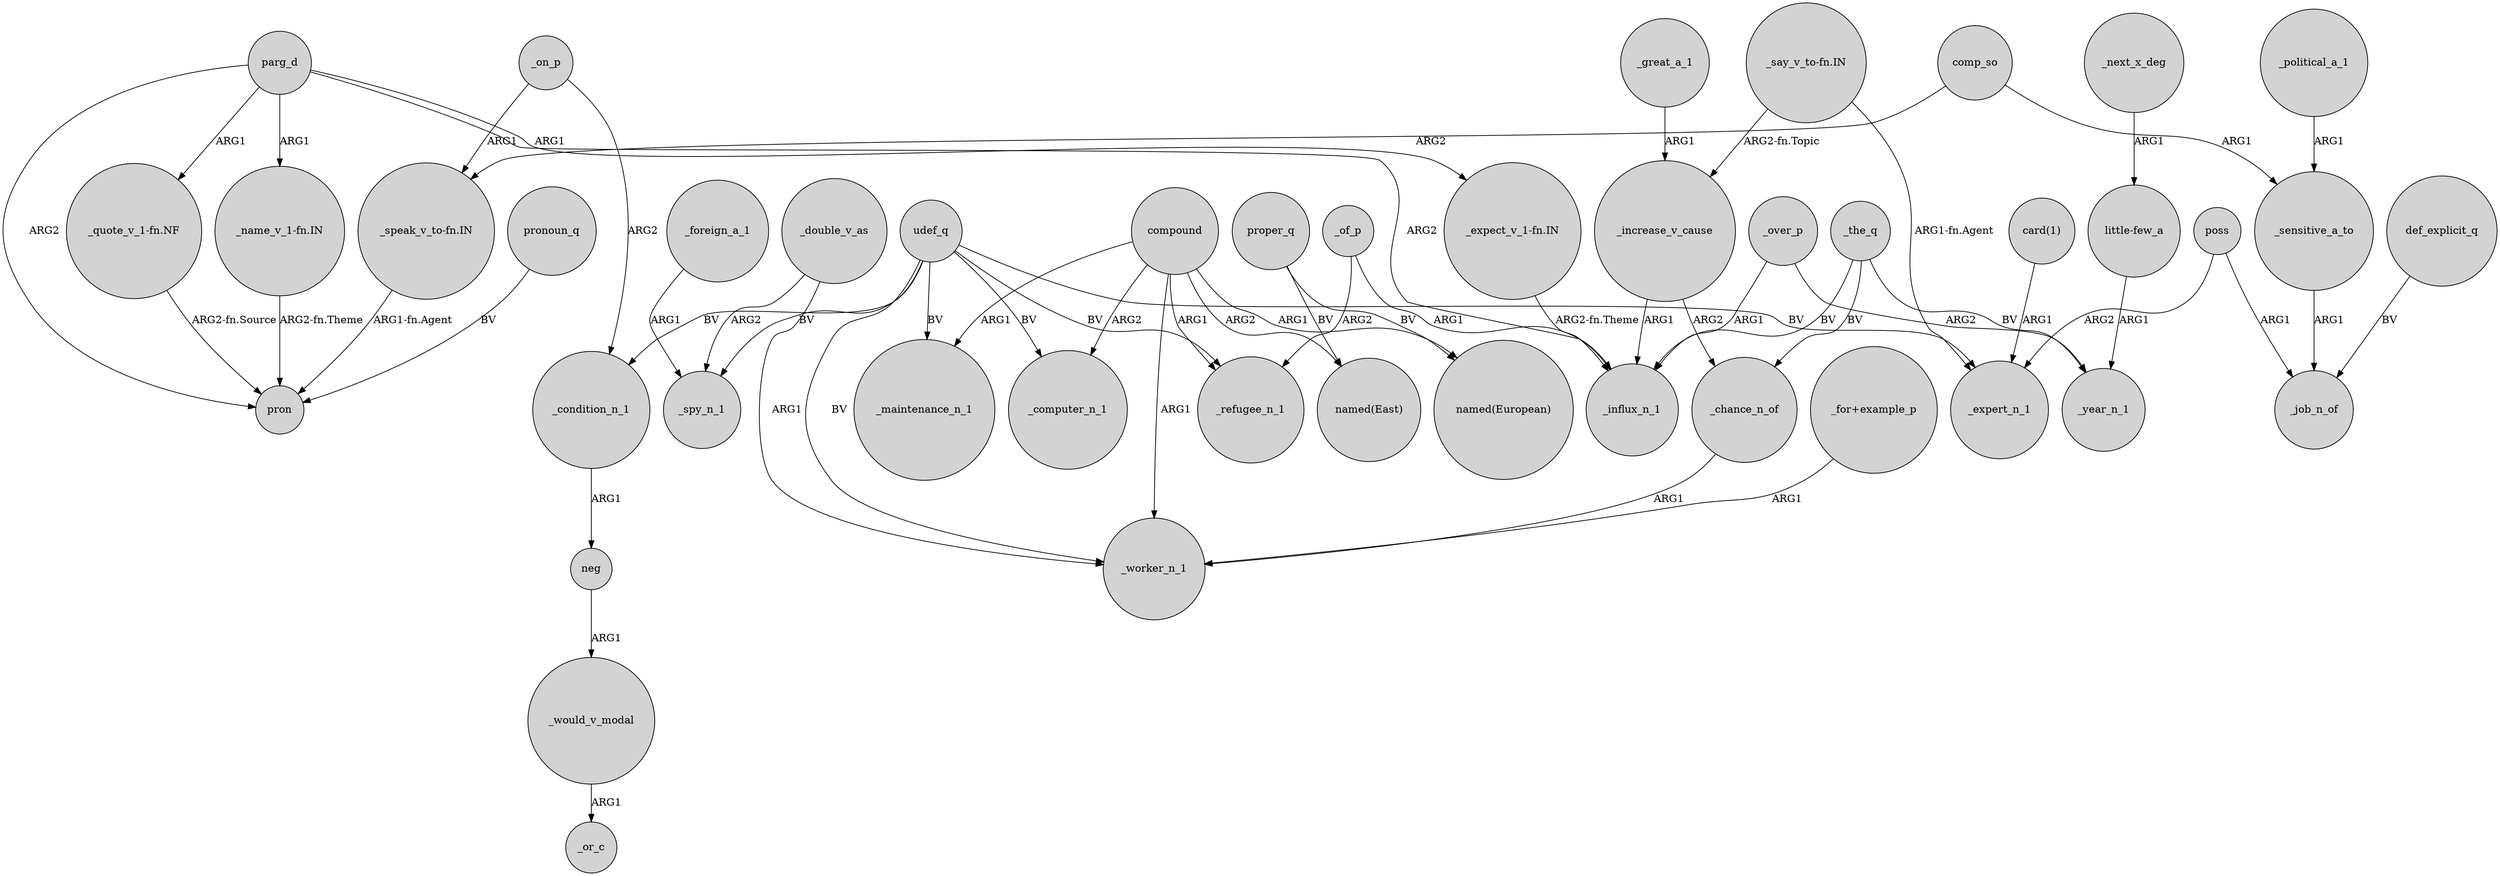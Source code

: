 digraph {
	node [shape=circle style=filled]
	"_quote_v_1-fn.NF" -> pron [label="ARG2-fn.Source"]
	_political_a_1 -> _sensitive_a_to [label=ARG1]
	udef_q -> _spy_n_1 [label=BV]
	compound -> _maintenance_n_1 [label=ARG1]
	neg -> _would_v_modal [label=ARG1]
	compound -> _refugee_n_1 [label=ARG1]
	_would_v_modal -> _or_c [label=ARG1]
	udef_q -> _worker_n_1 [label=BV]
	"card(1)" -> _expert_n_1 [label=ARG1]
	"_speak_v_to-fn.IN" -> pron [label="ARG1-fn.Agent"]
	_of_p -> _influx_n_1 [label=ARG1]
	"_say_v_to-fn.IN" -> _increase_v_cause [label="ARG2-fn.Topic"]
	_chance_n_of -> _worker_n_1 [label=ARG1]
	_on_p -> _condition_n_1 [label=ARG2]
	"_expect_v_1-fn.IN" -> _influx_n_1 [label="ARG2-fn.Theme"]
	_double_v_as -> _worker_n_1 [label=ARG1]
	comp_so -> "_speak_v_to-fn.IN" [label=ARG2]
	_on_p -> "_speak_v_to-fn.IN" [label=ARG1]
	parg_d -> _influx_n_1 [label=ARG2]
	_great_a_1 -> _increase_v_cause [label=ARG1]
	udef_q -> _computer_n_1 [label=BV]
	compound -> _computer_n_1 [label=ARG2]
	parg_d -> pron [label=ARG2]
	parg_d -> "_quote_v_1-fn.NF" [label=ARG1]
	_increase_v_cause -> _influx_n_1 [label=ARG1]
	_next_x_deg -> "little-few_a" [label=ARG1]
	udef_q -> _condition_n_1 [label=BV]
	pronoun_q -> pron [label=BV]
	_over_p -> _influx_n_1 [label=ARG1]
	_of_p -> _refugee_n_1 [label=ARG2]
	comp_so -> _sensitive_a_to [label=ARG1]
	udef_q -> _expert_n_1 [label=BV]
	poss -> _job_n_of [label=ARG1]
	_the_q -> _influx_n_1 [label=BV]
	_sensitive_a_to -> _job_n_of [label=ARG1]
	def_explicit_q -> _job_n_of [label=BV]
	"_say_v_to-fn.IN" -> _expert_n_1 [label="ARG1-fn.Agent"]
	parg_d -> "_expect_v_1-fn.IN" [label=ARG1]
	poss -> _expert_n_1 [label=ARG2]
	compound -> "named(European)" [label=ARG1]
	"little-few_a" -> _year_n_1 [label=ARG1]
	udef_q -> _maintenance_n_1 [label=BV]
	"_for+example_p" -> _worker_n_1 [label=ARG1]
	_the_q -> _year_n_1 [label=BV]
	_increase_v_cause -> _chance_n_of [label=ARG2]
	_over_p -> _year_n_1 [label=ARG2]
	_foreign_a_1 -> _spy_n_1 [label=ARG1]
	_double_v_as -> _spy_n_1 [label=ARG2]
	compound -> _worker_n_1 [label=ARG1]
	proper_q -> "named(European)" [label=BV]
	udef_q -> _refugee_n_1 [label=BV]
	compound -> "named(East)" [label=ARG2]
	_the_q -> _chance_n_of [label=BV]
	proper_q -> "named(East)" [label=BV]
	parg_d -> "_name_v_1-fn.IN" [label=ARG1]
	_condition_n_1 -> neg [label=ARG1]
	"_name_v_1-fn.IN" -> pron [label="ARG2-fn.Theme"]
}
